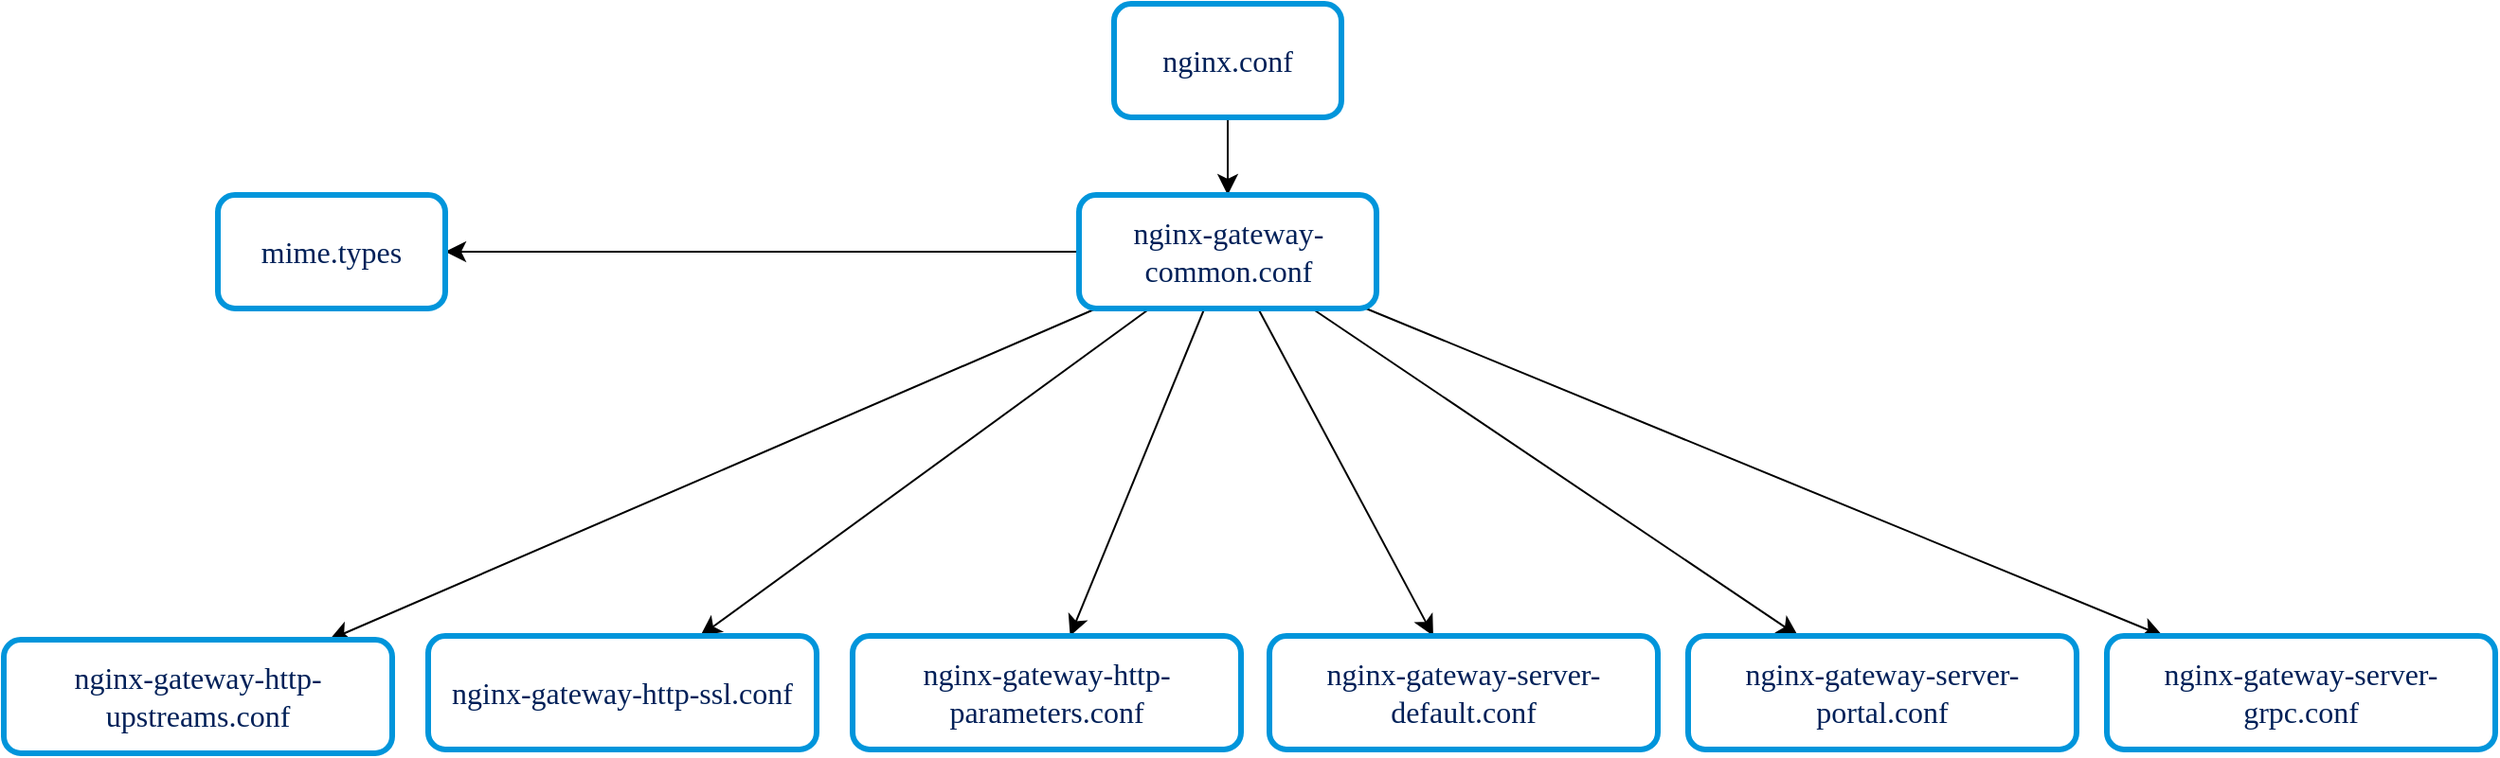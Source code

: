 <mxfile version="24.7.4">
  <diagram name="Page-1" id="XDAEPJISOKnaoPxLbQnY">
    <mxGraphModel dx="2487" dy="1520" grid="0" gridSize="10" guides="1" tooltips="1" connect="1" arrows="1" fold="1" page="0" pageScale="1" pageWidth="827" pageHeight="1169" math="0" shadow="0">
      <root>
        <mxCell id="0" />
        <mxCell id="1" parent="0" />
        <mxCell id="NPT4eRhCtuMLXGJLeDj0-3" style="edgeStyle=none;curved=1;rounded=0;orthogonalLoop=1;jettySize=auto;html=1;fontSize=12;startSize=8;endSize=8;" edge="1" parent="1" source="NPT4eRhCtuMLXGJLeDj0-1" target="NPT4eRhCtuMLXGJLeDj0-2">
          <mxGeometry relative="1" as="geometry" />
        </mxCell>
        <mxCell id="NPT4eRhCtuMLXGJLeDj0-1" value="&lt;div&gt;nginx.conf&lt;/div&gt;" style="rounded=1;whiteSpace=wrap;html=1;strokeColor=#0095db;strokeWidth=3;arcSize=15;fontFamily=Poppins;fontSource=https%3A%2F%2Ffonts.googleapis.com%2Fcss%3Ffamily%3DPoppins;fontSize=16;fontColor=#002058;fontStyle=0" vertex="1" parent="1">
          <mxGeometry x="110" y="-164" width="120" height="60" as="geometry" />
        </mxCell>
        <mxCell id="NPT4eRhCtuMLXGJLeDj0-13" style="edgeStyle=none;curved=1;rounded=0;orthogonalLoop=1;jettySize=auto;html=1;fontSize=12;startSize=8;endSize=8;" edge="1" parent="1" source="NPT4eRhCtuMLXGJLeDj0-2" target="NPT4eRhCtuMLXGJLeDj0-4">
          <mxGeometry relative="1" as="geometry" />
        </mxCell>
        <mxCell id="NPT4eRhCtuMLXGJLeDj0-14" style="edgeStyle=none;curved=1;rounded=0;orthogonalLoop=1;jettySize=auto;html=1;fontSize=12;startSize=8;endSize=8;" edge="1" parent="1" source="NPT4eRhCtuMLXGJLeDj0-2" target="NPT4eRhCtuMLXGJLeDj0-5">
          <mxGeometry relative="1" as="geometry" />
        </mxCell>
        <mxCell id="NPT4eRhCtuMLXGJLeDj0-15" style="edgeStyle=none;curved=1;rounded=0;orthogonalLoop=1;jettySize=auto;html=1;fontSize=12;startSize=8;endSize=8;" edge="1" parent="1" source="NPT4eRhCtuMLXGJLeDj0-2" target="NPT4eRhCtuMLXGJLeDj0-6">
          <mxGeometry relative="1" as="geometry" />
        </mxCell>
        <mxCell id="NPT4eRhCtuMLXGJLeDj0-16" style="edgeStyle=none;curved=1;rounded=0;orthogonalLoop=1;jettySize=auto;html=1;fontSize=12;startSize=8;endSize=8;" edge="1" parent="1" source="NPT4eRhCtuMLXGJLeDj0-2" target="NPT4eRhCtuMLXGJLeDj0-7">
          <mxGeometry relative="1" as="geometry" />
        </mxCell>
        <mxCell id="NPT4eRhCtuMLXGJLeDj0-17" style="edgeStyle=none;curved=1;rounded=0;orthogonalLoop=1;jettySize=auto;html=1;fontSize=12;startSize=8;endSize=8;" edge="1" parent="1" source="NPT4eRhCtuMLXGJLeDj0-2" target="NPT4eRhCtuMLXGJLeDj0-9">
          <mxGeometry relative="1" as="geometry" />
        </mxCell>
        <mxCell id="NPT4eRhCtuMLXGJLeDj0-18" style="edgeStyle=none;curved=1;rounded=0;orthogonalLoop=1;jettySize=auto;html=1;fontSize=12;startSize=8;endSize=8;" edge="1" parent="1" source="NPT4eRhCtuMLXGJLeDj0-2" target="NPT4eRhCtuMLXGJLeDj0-8">
          <mxGeometry relative="1" as="geometry" />
        </mxCell>
        <mxCell id="NPT4eRhCtuMLXGJLeDj0-19" style="edgeStyle=none;curved=1;rounded=0;orthogonalLoop=1;jettySize=auto;html=1;fontSize=12;startSize=8;endSize=8;" edge="1" parent="1" source="NPT4eRhCtuMLXGJLeDj0-2" target="NPT4eRhCtuMLXGJLeDj0-11">
          <mxGeometry relative="1" as="geometry" />
        </mxCell>
        <mxCell id="NPT4eRhCtuMLXGJLeDj0-2" value="&lt;div&gt;nginx-gateway-common.conf&lt;/div&gt;" style="rounded=1;whiteSpace=wrap;html=1;strokeColor=#0095db;strokeWidth=3;arcSize=15;fontFamily=Poppins;fontSource=https%3A%2F%2Ffonts.googleapis.com%2Fcss%3Ffamily%3DPoppins;fontSize=16;fontColor=#002058;fontStyle=0" vertex="1" parent="1">
          <mxGeometry x="91.5" y="-63" width="157" height="60" as="geometry" />
        </mxCell>
        <mxCell id="NPT4eRhCtuMLXGJLeDj0-4" value="&lt;div&gt;mime.types&lt;/div&gt;" style="rounded=1;whiteSpace=wrap;html=1;strokeColor=#0095db;strokeWidth=3;arcSize=15;fontFamily=Poppins;fontSource=https%3A%2F%2Ffonts.googleapis.com%2Fcss%3Ffamily%3DPoppins;fontSize=16;fontColor=#002058;fontStyle=0" vertex="1" parent="1">
          <mxGeometry x="-363" y="-63" width="120" height="60" as="geometry" />
        </mxCell>
        <mxCell id="NPT4eRhCtuMLXGJLeDj0-5" value="nginx-gateway-http-upstreams.conf" style="rounded=1;whiteSpace=wrap;html=1;strokeColor=#0095db;strokeWidth=3;arcSize=15;fontFamily=Poppins;fontSource=https%3A%2F%2Ffonts.googleapis.com%2Fcss%3Ffamily%3DPoppins;fontSize=16;fontColor=#002058;fontStyle=0" vertex="1" parent="1">
          <mxGeometry x="-476" y="172" width="205" height="60" as="geometry" />
        </mxCell>
        <mxCell id="NPT4eRhCtuMLXGJLeDj0-6" value="nginx-gateway-http-ssl.conf" style="rounded=1;whiteSpace=wrap;html=1;strokeColor=#0095db;strokeWidth=3;arcSize=15;fontFamily=Poppins;fontSource=https%3A%2F%2Ffonts.googleapis.com%2Fcss%3Ffamily%3DPoppins;fontSize=16;fontColor=#002058;fontStyle=0" vertex="1" parent="1">
          <mxGeometry x="-252" y="170" width="205" height="60" as="geometry" />
        </mxCell>
        <mxCell id="NPT4eRhCtuMLXGJLeDj0-7" value="nginx-gateway-http-parameters.conf" style="rounded=1;whiteSpace=wrap;html=1;strokeColor=#0095db;strokeWidth=3;arcSize=15;fontFamily=Poppins;fontSource=https%3A%2F%2Ffonts.googleapis.com%2Fcss%3Ffamily%3DPoppins;fontSize=16;fontColor=#002058;fontStyle=0" vertex="1" parent="1">
          <mxGeometry x="-28" y="170" width="205" height="60" as="geometry" />
        </mxCell>
        <mxCell id="NPT4eRhCtuMLXGJLeDj0-8" value="nginx-gateway-server-portal.conf" style="rounded=1;whiteSpace=wrap;html=1;strokeColor=#0095db;strokeWidth=3;arcSize=15;fontFamily=Poppins;fontSource=https%3A%2F%2Ffonts.googleapis.com%2Fcss%3Ffamily%3DPoppins;fontSize=16;fontColor=#002058;fontStyle=0" vertex="1" parent="1">
          <mxGeometry x="413" y="170" width="205" height="60" as="geometry" />
        </mxCell>
        <mxCell id="NPT4eRhCtuMLXGJLeDj0-9" value="nginx-gateway-server-default.conf" style="rounded=1;whiteSpace=wrap;html=1;strokeColor=#0095db;strokeWidth=3;arcSize=15;fontFamily=Poppins;fontSource=https%3A%2F%2Ffonts.googleapis.com%2Fcss%3Ffamily%3DPoppins;fontSize=16;fontColor=#002058;fontStyle=0" vertex="1" parent="1">
          <mxGeometry x="192" y="170" width="205" height="60" as="geometry" />
        </mxCell>
        <mxCell id="NPT4eRhCtuMLXGJLeDj0-11" value="nginx-gateway-server-grpc.conf" style="rounded=1;whiteSpace=wrap;html=1;strokeColor=#0095db;strokeWidth=3;arcSize=15;fontFamily=Poppins;fontSource=https%3A%2F%2Ffonts.googleapis.com%2Fcss%3Ffamily%3DPoppins;fontSize=16;fontColor=#002058;fontStyle=0" vertex="1" parent="1">
          <mxGeometry x="634" y="170" width="205" height="60" as="geometry" />
        </mxCell>
      </root>
    </mxGraphModel>
  </diagram>
</mxfile>

